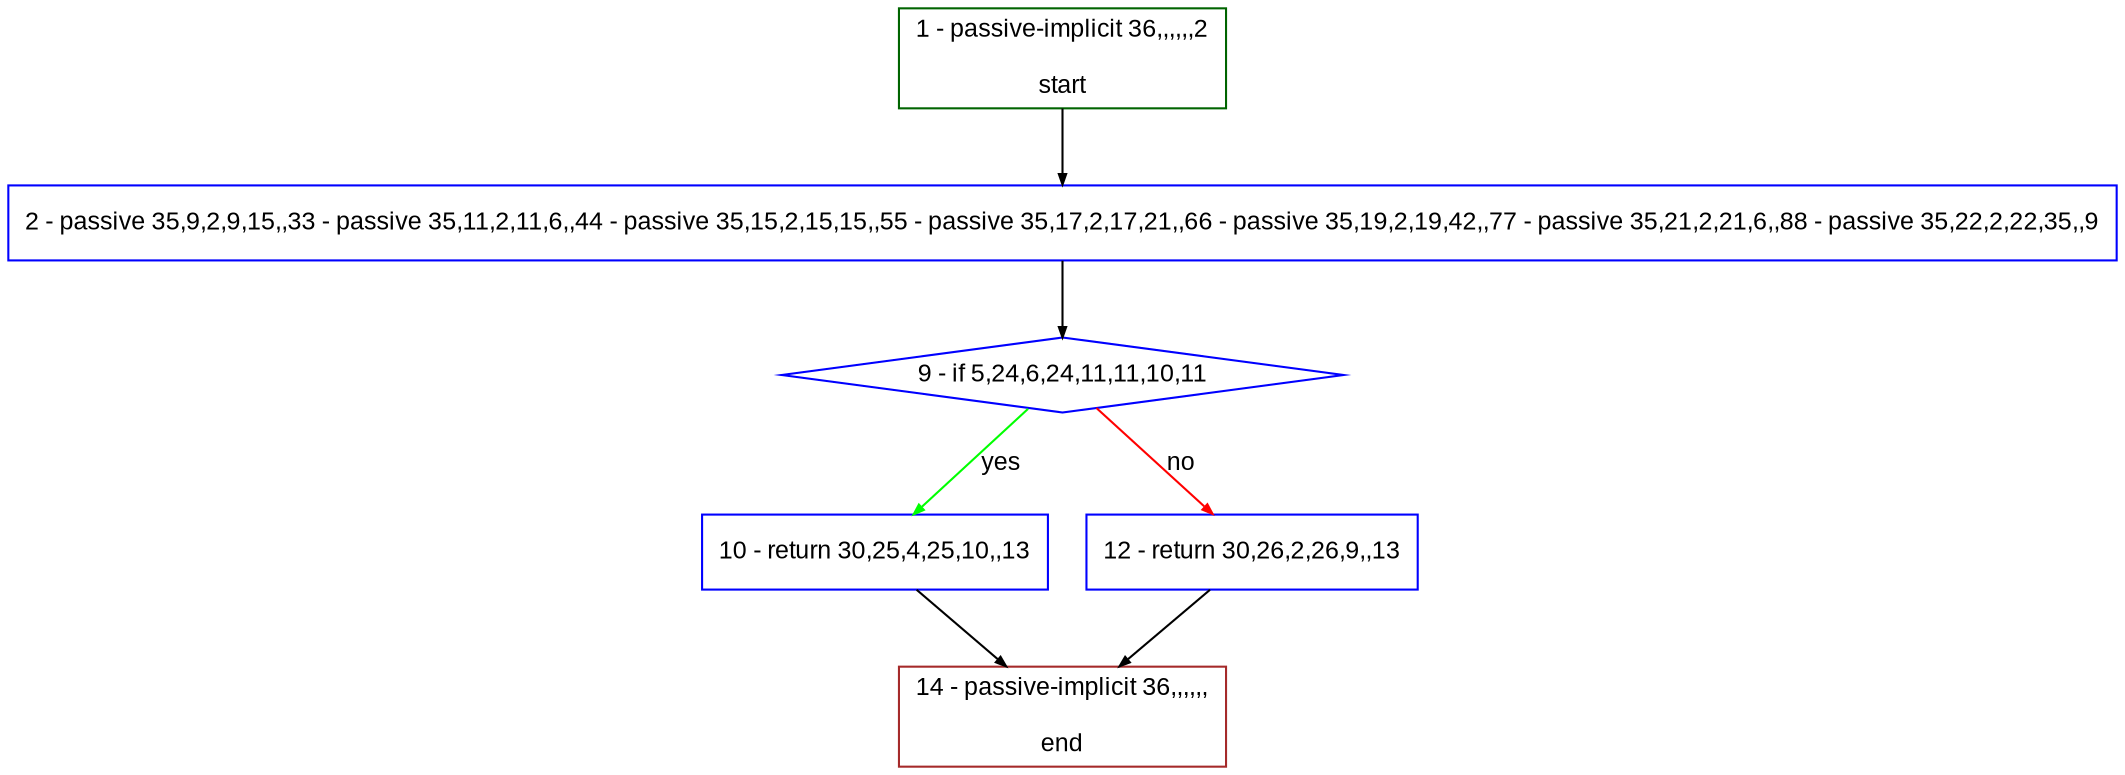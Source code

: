 digraph "" {
  graph [bgcolor="white", fillcolor="#FFFFCC", pack="true", packmode="clust", fontname="Arial", label="", fontsize="12", compound="true", style="rounded,filled"];
  node [node_initialized="no", fillcolor="white", fontname="Arial", label="", color="grey", fontsize="12", fixedsize="false", compound="true", shape="rectangle", style="filled"];
  edge [arrowtail="none", lhead="", fontcolor="black", fontname="Arial", label="", color="black", fontsize="12", arrowhead="normal", arrowsize="0.5", compound="true", ltail="", dir="forward"];
  __N1 [fillcolor="#ffffff", label="2 - passive 35,9,2,9,15,,33 - passive 35,11,2,11,6,,44 - passive 35,15,2,15,15,,55 - passive 35,17,2,17,21,,66 - passive 35,19,2,19,42,,77 - passive 35,21,2,21,6,,88 - passive 35,22,2,22,35,,9", color="#0000ff", shape="box", style="filled"];
  __N2 [fillcolor="#ffffff", label="1 - passive-implicit 36,,,,,,2\n\nstart", color="#006400", shape="box", style="filled"];
  __N3 [fillcolor="#ffffff", label="9 - if 5,24,6,24,11,11,10,11", color="#0000ff", shape="diamond", style="filled"];
  __N4 [fillcolor="#ffffff", label="10 - return 30,25,4,25,10,,13", color="#0000ff", shape="box", style="filled"];
  __N5 [fillcolor="#ffffff", label="12 - return 30,26,2,26,9,,13", color="#0000ff", shape="box", style="filled"];
  __N6 [fillcolor="#ffffff", label="14 - passive-implicit 36,,,,,,\n\nend", color="#a52a2a", shape="box", style="filled"];
  __N2 -> __N1 [arrowtail="none", color="#000000", label="", arrowhead="normal", dir="forward"];
  __N1 -> __N3 [arrowtail="none", color="#000000", label="", arrowhead="normal", dir="forward"];
  __N3 -> __N4 [arrowtail="none", color="#00ff00", label="yes", arrowhead="normal", dir="forward"];
  __N3 -> __N5 [arrowtail="none", color="#ff0000", label="no", arrowhead="normal", dir="forward"];
  __N4 -> __N6 [arrowtail="none", color="#000000", label="", arrowhead="normal", dir="forward"];
  __N5 -> __N6 [arrowtail="none", color="#000000", label="", arrowhead="normal", dir="forward"];
}
